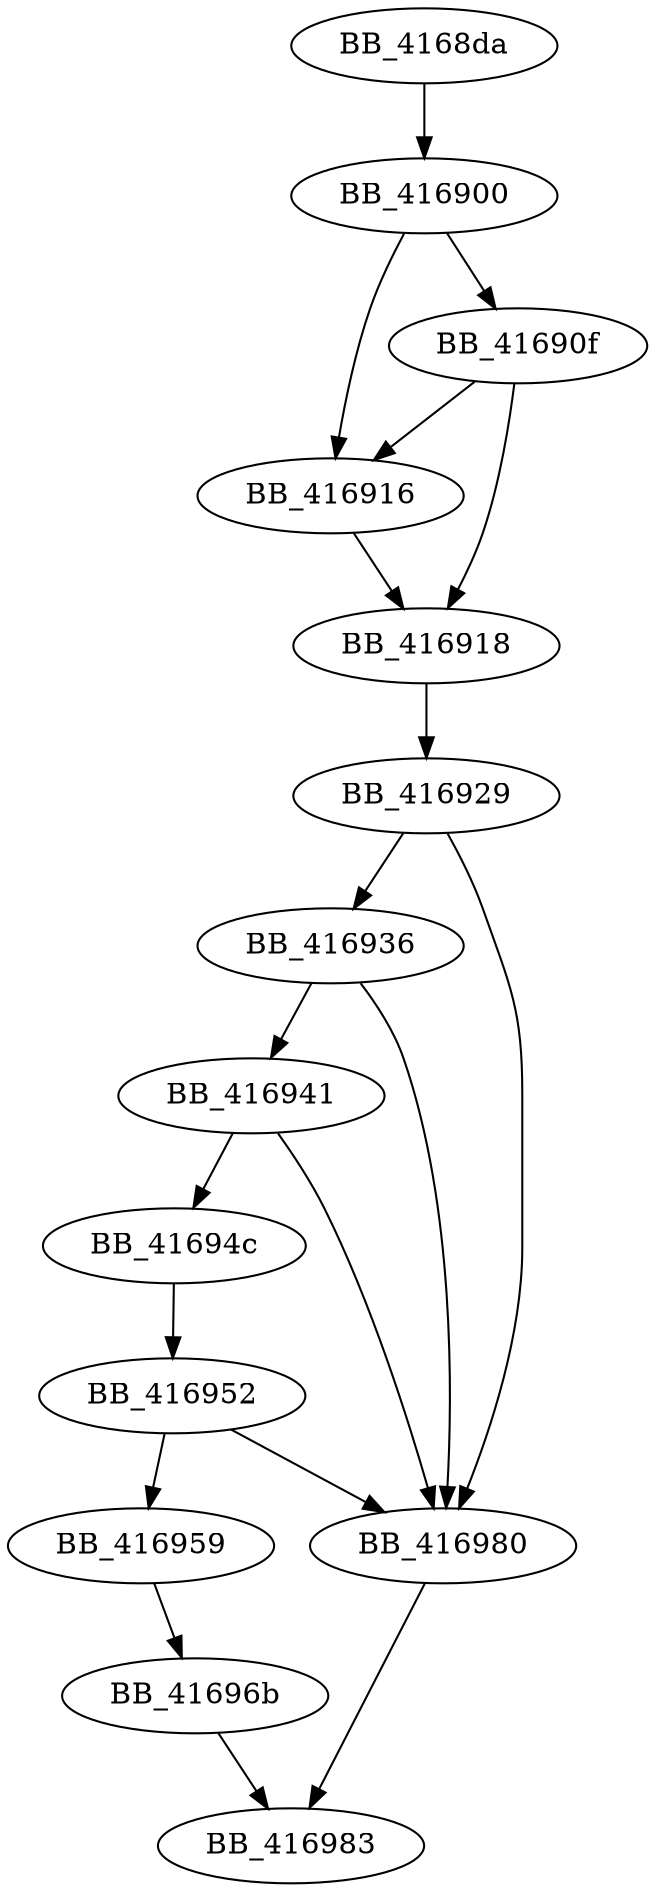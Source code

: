 DiGraph __wsetargv{
BB_4168da->BB_416900
BB_416900->BB_41690f
BB_416900->BB_416916
BB_41690f->BB_416916
BB_41690f->BB_416918
BB_416916->BB_416918
BB_416918->BB_416929
BB_416929->BB_416936
BB_416929->BB_416980
BB_416936->BB_416941
BB_416936->BB_416980
BB_416941->BB_41694c
BB_416941->BB_416980
BB_41694c->BB_416952
BB_416952->BB_416959
BB_416952->BB_416980
BB_416959->BB_41696b
BB_41696b->BB_416983
BB_416980->BB_416983
}
